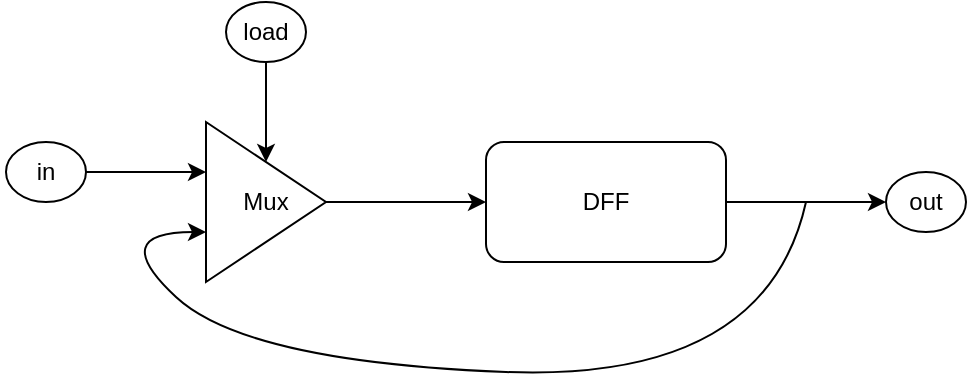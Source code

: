<mxfile>
    <diagram id="ho8BRmA3Tk0x7Gj75wau" name="Page-1">
        <mxGraphModel dx="2367" dy="3470" grid="1" gridSize="10" guides="1" tooltips="1" connect="1" arrows="1" fold="1" page="1" pageScale="1" pageWidth="291" pageHeight="413" math="0" shadow="0">
            <root>
                <mxCell id="0"/>
                <mxCell id="1" parent="0"/>
                <mxCell id="5" style="edgeStyle=orthogonalEdgeStyle;rounded=0;orthogonalLoop=1;jettySize=auto;html=1;" edge="1" parent="1">
                    <mxGeometry relative="1" as="geometry">
                        <mxPoint x="220" y="145" as="targetPoint"/>
                        <mxPoint x="160" y="145" as="sourcePoint"/>
                    </mxGeometry>
                </mxCell>
                <mxCell id="3" style="edgeStyle=orthogonalEdgeStyle;rounded=0;orthogonalLoop=1;jettySize=auto;html=1;exitX=0.5;exitY=1;exitDx=0;exitDy=0;" edge="1" parent="1">
                    <mxGeometry relative="1" as="geometry">
                        <mxPoint x="125" y="170" as="sourcePoint"/>
                        <mxPoint x="125" y="170" as="targetPoint"/>
                    </mxGeometry>
                </mxCell>
                <mxCell id="13" style="edgeStyle=orthogonalEdgeStyle;rounded=0;orthogonalLoop=1;jettySize=auto;html=1;" edge="1" parent="1" source="6">
                    <mxGeometry relative="1" as="geometry">
                        <mxPoint x="360" y="160" as="targetPoint"/>
                    </mxGeometry>
                </mxCell>
                <mxCell id="6" value="Mux" style="triangle;whiteSpace=wrap;html=1;" vertex="1" parent="1">
                    <mxGeometry x="220" y="120" width="60" height="80" as="geometry"/>
                </mxCell>
                <mxCell id="11" style="edgeStyle=orthogonalEdgeStyle;rounded=0;orthogonalLoop=1;jettySize=auto;html=1;" edge="1" parent="1" source="10" target="6">
                    <mxGeometry relative="1" as="geometry"/>
                </mxCell>
                <mxCell id="10" value="load" style="ellipse;whiteSpace=wrap;html=1;" vertex="1" parent="1">
                    <mxGeometry x="230" y="60" width="40" height="30" as="geometry"/>
                </mxCell>
                <mxCell id="12" value="in" style="ellipse;whiteSpace=wrap;html=1;" vertex="1" parent="1">
                    <mxGeometry x="120" y="130" width="40" height="30" as="geometry"/>
                </mxCell>
                <mxCell id="21" style="edgeStyle=orthogonalEdgeStyle;rounded=0;orthogonalLoop=1;jettySize=auto;html=1;entryX=0;entryY=0.5;entryDx=0;entryDy=0;" edge="1" parent="1" source="14" target="16">
                    <mxGeometry relative="1" as="geometry"/>
                </mxCell>
                <mxCell id="14" value="DFF" style="rounded=1;whiteSpace=wrap;html=1;" vertex="1" parent="1">
                    <mxGeometry x="360" y="130" width="120" height="60" as="geometry"/>
                </mxCell>
                <mxCell id="16" value="out" style="ellipse;whiteSpace=wrap;html=1;" vertex="1" parent="1">
                    <mxGeometry x="560" y="145" width="40" height="30" as="geometry"/>
                </mxCell>
                <mxCell id="44" value="" style="curved=1;endArrow=classic;html=1;" edge="1" parent="1">
                    <mxGeometry width="50" height="50" relative="1" as="geometry">
                        <mxPoint x="520" y="160" as="sourcePoint"/>
                        <mxPoint x="220" y="175" as="targetPoint"/>
                        <Array as="points">
                            <mxPoint x="500" y="250"/>
                            <mxPoint x="240" y="240"/>
                            <mxPoint x="170" y="175"/>
                        </Array>
                    </mxGeometry>
                </mxCell>
            </root>
        </mxGraphModel>
    </diagram>
</mxfile>